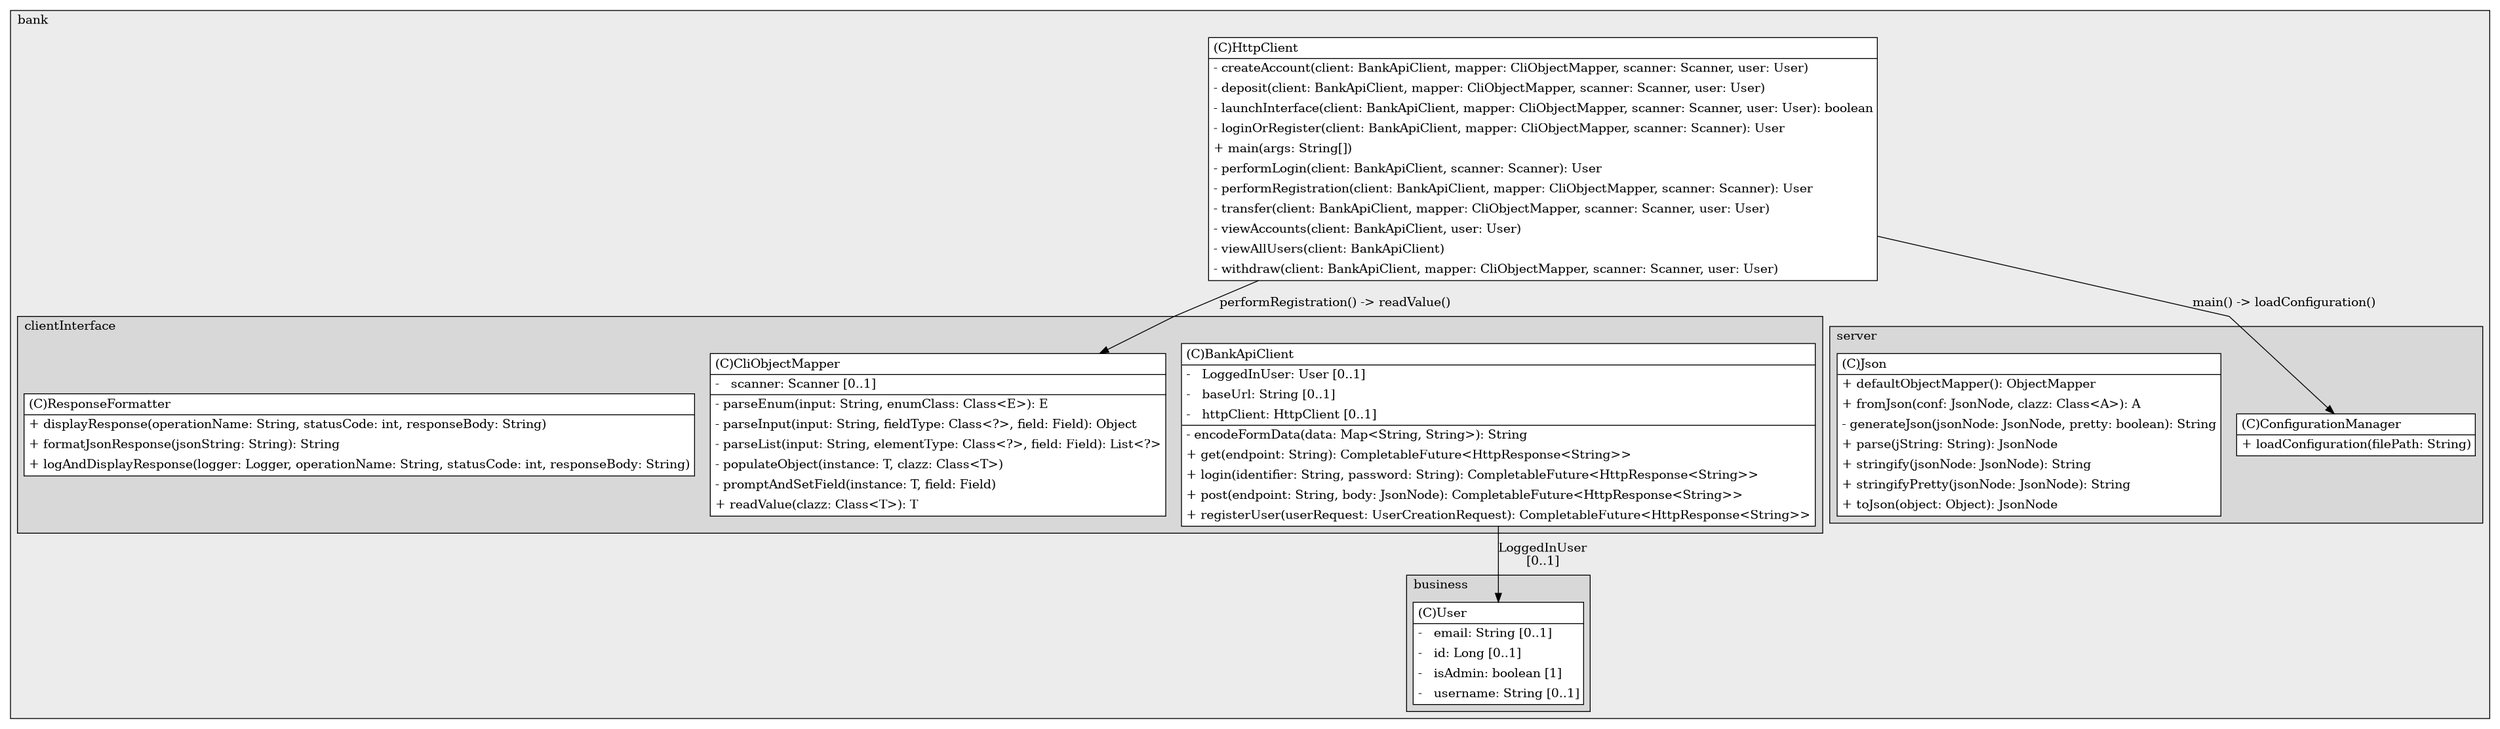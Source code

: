 @startuml

/' diagram meta data start
config=StructureConfiguration;
{
  "projectClassification": {
    "searchMode": "OpenProject", // OpenProject, AllProjects
    "includedProjects": "",
    "pathEndKeywords": "*.impl",
    "isClientPath": "",
    "isClientName": "",
    "isTestPath": "",
    "isTestName": "",
    "isMappingPath": "",
    "isMappingName": "",
    "isDataAccessPath": "",
    "isDataAccessName": "",
    "isDataStructurePath": "",
    "isDataStructureName": "",
    "isInterfaceStructuresPath": "",
    "isInterfaceStructuresName": "",
    "isEntryPointPath": "",
    "isEntryPointName": "",
    "treatFinalFieldsAsMandatory": false
  },
  "graphRestriction": {
    "classPackageExcludeFilter": "",
    "classPackageIncludeFilter": "",
    "classNameExcludeFilter": "",
    "classNameIncludeFilter": "",
    "methodNameExcludeFilter": "",
    "methodNameIncludeFilter": "",
    "removeByInheritance": "", // inheritance/annotation based filtering is done in a second step
    "removeByAnnotation": "",
    "removeByClassPackage": "", // cleanup the graph after inheritance/annotation based filtering is done
    "removeByClassName": "",
    "cutMappings": false,
    "cutEnum": true,
    "cutTests": true,
    "cutClient": true,
    "cutDataAccess": true,
    "cutInterfaceStructures": true,
    "cutDataStructures": true,
    "cutGetterAndSetter": true,
    "cutConstructors": true
  },
  "graphTraversal": {
    "forwardDepth": 3,
    "backwardDepth": 3,
    "classPackageExcludeFilter": "",
    "classPackageIncludeFilter": "",
    "classNameExcludeFilter": "",
    "classNameIncludeFilter": "",
    "methodNameExcludeFilter": "",
    "methodNameIncludeFilter": "",
    "hideMappings": false,
    "hideDataStructures": false,
    "hidePrivateMethods": true,
    "hideInterfaceCalls": true, // indirection: implementation -> interface (is hidden) -> implementation
    "onlyShowApplicationEntryPoints": false, // root node is included
    "useMethodCallsForStructureDiagram": "ForwardOnly" // ForwardOnly, BothDirections, No
  },
  "details": {
    "aggregation": "GroupByClass", // ByClass, GroupByClass, None
    "showClassGenericTypes": true,
    "showMethods": true,
    "showMethodParameterNames": true,
    "showMethodParameterTypes": true,
    "showMethodReturnType": true,
    "showPackageLevels": 2,
    "showDetailedClassStructure": true
  },
  "rootClass": "com.bank.HttpClient",
  "extensionCallbackMethod": "" // qualified.class.name#methodName - signature: public static String method(String)
}
diagram meta data end '/



digraph g {
    rankdir="TB"
    splines=polyline
    

'nodes 
subgraph cluster_3016252 { 
   	label=bank
	labeljust=l
	fillcolor="#ececec"
	style=filled
   
   HttpClient660699511[
	label=<<TABLE BORDER="1" CELLBORDER="0" CELLPADDING="4" CELLSPACING="0">
<TR><TD ALIGN="LEFT" >(C)HttpClient</TD></TR>
<HR/>
<TR><TD ALIGN="LEFT" >- createAccount(client: BankApiClient, mapper: CliObjectMapper, scanner: Scanner, user: User)</TD></TR>
<TR><TD ALIGN="LEFT" >- deposit(client: BankApiClient, mapper: CliObjectMapper, scanner: Scanner, user: User)</TD></TR>
<TR><TD ALIGN="LEFT" >- launchInterface(client: BankApiClient, mapper: CliObjectMapper, scanner: Scanner, user: User): boolean</TD></TR>
<TR><TD ALIGN="LEFT" >- loginOrRegister(client: BankApiClient, mapper: CliObjectMapper, scanner: Scanner): User</TD></TR>
<TR><TD ALIGN="LEFT" >+ main(args: String[])</TD></TR>
<TR><TD ALIGN="LEFT" >- performLogin(client: BankApiClient, scanner: Scanner): User</TD></TR>
<TR><TD ALIGN="LEFT" >- performRegistration(client: BankApiClient, mapper: CliObjectMapper, scanner: Scanner): User</TD></TR>
<TR><TD ALIGN="LEFT" >- transfer(client: BankApiClient, mapper: CliObjectMapper, scanner: Scanner, user: User)</TD></TR>
<TR><TD ALIGN="LEFT" >- viewAccounts(client: BankApiClient, user: User)</TD></TR>
<TR><TD ALIGN="LEFT" >- viewAllUsers(client: BankApiClient)</TD></TR>
<TR><TD ALIGN="LEFT" >- withdraw(client: BankApiClient, mapper: CliObjectMapper, scanner: Scanner, user: User)</TD></TR>
</TABLE>>
	style=filled
	margin=0
	shape=plaintext
	fillcolor="#FFFFFF"
];

subgraph cluster_1386221774 { 
   	label=business
	labeljust=l
	fillcolor="#d8d8d8"
	style=filled
   
   User84224522[
	label=<<TABLE BORDER="1" CELLBORDER="0" CELLPADDING="4" CELLSPACING="0">
<TR><TD ALIGN="LEFT" >(C)User</TD></TR>
<HR/>
<TR><TD ALIGN="LEFT" >-   email: String [0..1]</TD></TR>
<TR><TD ALIGN="LEFT" >-   id: Long [0..1]</TD></TR>
<TR><TD ALIGN="LEFT" >-   isAdmin: boolean [1]</TD></TR>
<TR><TD ALIGN="LEFT" >-   username: String [0..1]</TD></TR>
</TABLE>>
	style=filled
	margin=0
	shape=plaintext
	fillcolor="#FFFFFF"
];
} 

subgraph cluster_1989843452 { 
   	label=clientInterface
	labeljust=l
	fillcolor="#d8d8d8"
	style=filled
   
   BankApiClient1591549879[
	label=<<TABLE BORDER="1" CELLBORDER="0" CELLPADDING="4" CELLSPACING="0">
<TR><TD ALIGN="LEFT" >(C)BankApiClient</TD></TR>
<HR/>
<TR><TD ALIGN="LEFT" >-   LoggedInUser: User [0..1]</TD></TR>
<TR><TD ALIGN="LEFT" >-   baseUrl: String [0..1]</TD></TR>
<TR><TD ALIGN="LEFT" >-   httpClient: HttpClient [0..1]</TD></TR>
<HR/>
<TR><TD ALIGN="LEFT" >- encodeFormData(data: Map&lt;String, String&gt;): String</TD></TR>
<TR><TD ALIGN="LEFT" >+ get(endpoint: String): CompletableFuture&lt;HttpResponse&lt;String&gt;&gt;</TD></TR>
<TR><TD ALIGN="LEFT" >+ login(identifier: String, password: String): CompletableFuture&lt;HttpResponse&lt;String&gt;&gt;</TD></TR>
<TR><TD ALIGN="LEFT" >+ post(endpoint: String, body: JsonNode): CompletableFuture&lt;HttpResponse&lt;String&gt;&gt;</TD></TR>
<TR><TD ALIGN="LEFT" >+ registerUser(userRequest: UserCreationRequest): CompletableFuture&lt;HttpResponse&lt;String&gt;&gt;</TD></TR>
</TABLE>>
	style=filled
	margin=0
	shape=plaintext
	fillcolor="#FFFFFF"
];

CliObjectMapper2131095929[
	label=<<TABLE BORDER="1" CELLBORDER="0" CELLPADDING="4" CELLSPACING="0">
<TR><TD ALIGN="LEFT" >(C)CliObjectMapper</TD></TR>
<HR/>
<TR><TD ALIGN="LEFT" >-   scanner: Scanner [0..1]</TD></TR>
<HR/>
<TR><TD ALIGN="LEFT" >- parseEnum(input: String, enumClass: Class&lt;E&gt;): E</TD></TR>
<TR><TD ALIGN="LEFT" >- parseInput(input: String, fieldType: Class&lt;?&gt;, field: Field): Object</TD></TR>
<TR><TD ALIGN="LEFT" >- parseList(input: String, elementType: Class&lt;?&gt;, field: Field): List&lt;?&gt;</TD></TR>
<TR><TD ALIGN="LEFT" >- populateObject(instance: T, clazz: Class&lt;T&gt;)</TD></TR>
<TR><TD ALIGN="LEFT" >- promptAndSetField(instance: T, field: Field)</TD></TR>
<TR><TD ALIGN="LEFT" >+ readValue(clazz: Class&lt;T&gt;): T</TD></TR>
</TABLE>>
	style=filled
	margin=0
	shape=plaintext
	fillcolor="#FFFFFF"
];

ResponseFormatter2131095929[
	label=<<TABLE BORDER="1" CELLBORDER="0" CELLPADDING="4" CELLSPACING="0">
<TR><TD ALIGN="LEFT" >(C)ResponseFormatter</TD></TR>
<HR/>
<TR><TD ALIGN="LEFT" >+ displayResponse(operationName: String, statusCode: int, responseBody: String)</TD></TR>
<TR><TD ALIGN="LEFT" >+ formatJsonResponse(jsonString: String): String</TD></TR>
<TR><TD ALIGN="LEFT" >+ logAndDisplayResponse(logger: Logger, operationName: String, statusCode: int, responseBody: String)</TD></TR>
</TABLE>>
	style=filled
	margin=0
	shape=plaintext
	fillcolor="#FFFFFF"
];
} 

subgraph cluster_79260875 { 
   	label=server
	labeljust=l
	fillcolor="#d8d8d8"
	style=filled
   
   ConfigurationManager108399192[
	label=<<TABLE BORDER="1" CELLBORDER="0" CELLPADDING="4" CELLSPACING="0">
<TR><TD ALIGN="LEFT" >(C)ConfigurationManager</TD></TR>
<HR/>
<TR><TD ALIGN="LEFT" >+ loadConfiguration(filePath: String)</TD></TR>
</TABLE>>
	style=filled
	margin=0
	shape=plaintext
	fillcolor="#FFFFFF"
];

Json1193722856[
	label=<<TABLE BORDER="1" CELLBORDER="0" CELLPADDING="4" CELLSPACING="0">
<TR><TD ALIGN="LEFT" >(C)Json</TD></TR>
<HR/>
<TR><TD ALIGN="LEFT" >+ defaultObjectMapper(): ObjectMapper</TD></TR>
<TR><TD ALIGN="LEFT" >+ fromJson(conf: JsonNode, clazz: Class&lt;A&gt;): A</TD></TR>
<TR><TD ALIGN="LEFT" >- generateJson(jsonNode: JsonNode, pretty: boolean): String</TD></TR>
<TR><TD ALIGN="LEFT" >+ parse(jString: String): JsonNode</TD></TR>
<TR><TD ALIGN="LEFT" >+ stringify(jsonNode: JsonNode): String</TD></TR>
<TR><TD ALIGN="LEFT" >+ stringifyPretty(jsonNode: JsonNode): String</TD></TR>
<TR><TD ALIGN="LEFT" >+ toJson(object: Object): JsonNode</TD></TR>
</TABLE>>
	style=filled
	margin=0
	shape=plaintext
	fillcolor="#FFFFFF"
];
} 
} 

'edges    
BankApiClient1591549879 -> User84224522[label="LoggedInUser
[0..1]"];
HttpClient660699511 -> CliObjectMapper2131095929[label="performRegistration() -> readValue()"];
HttpClient660699511 -> ConfigurationManager108399192[label="main() -> loadConfiguration()"];
    
}
@enduml
